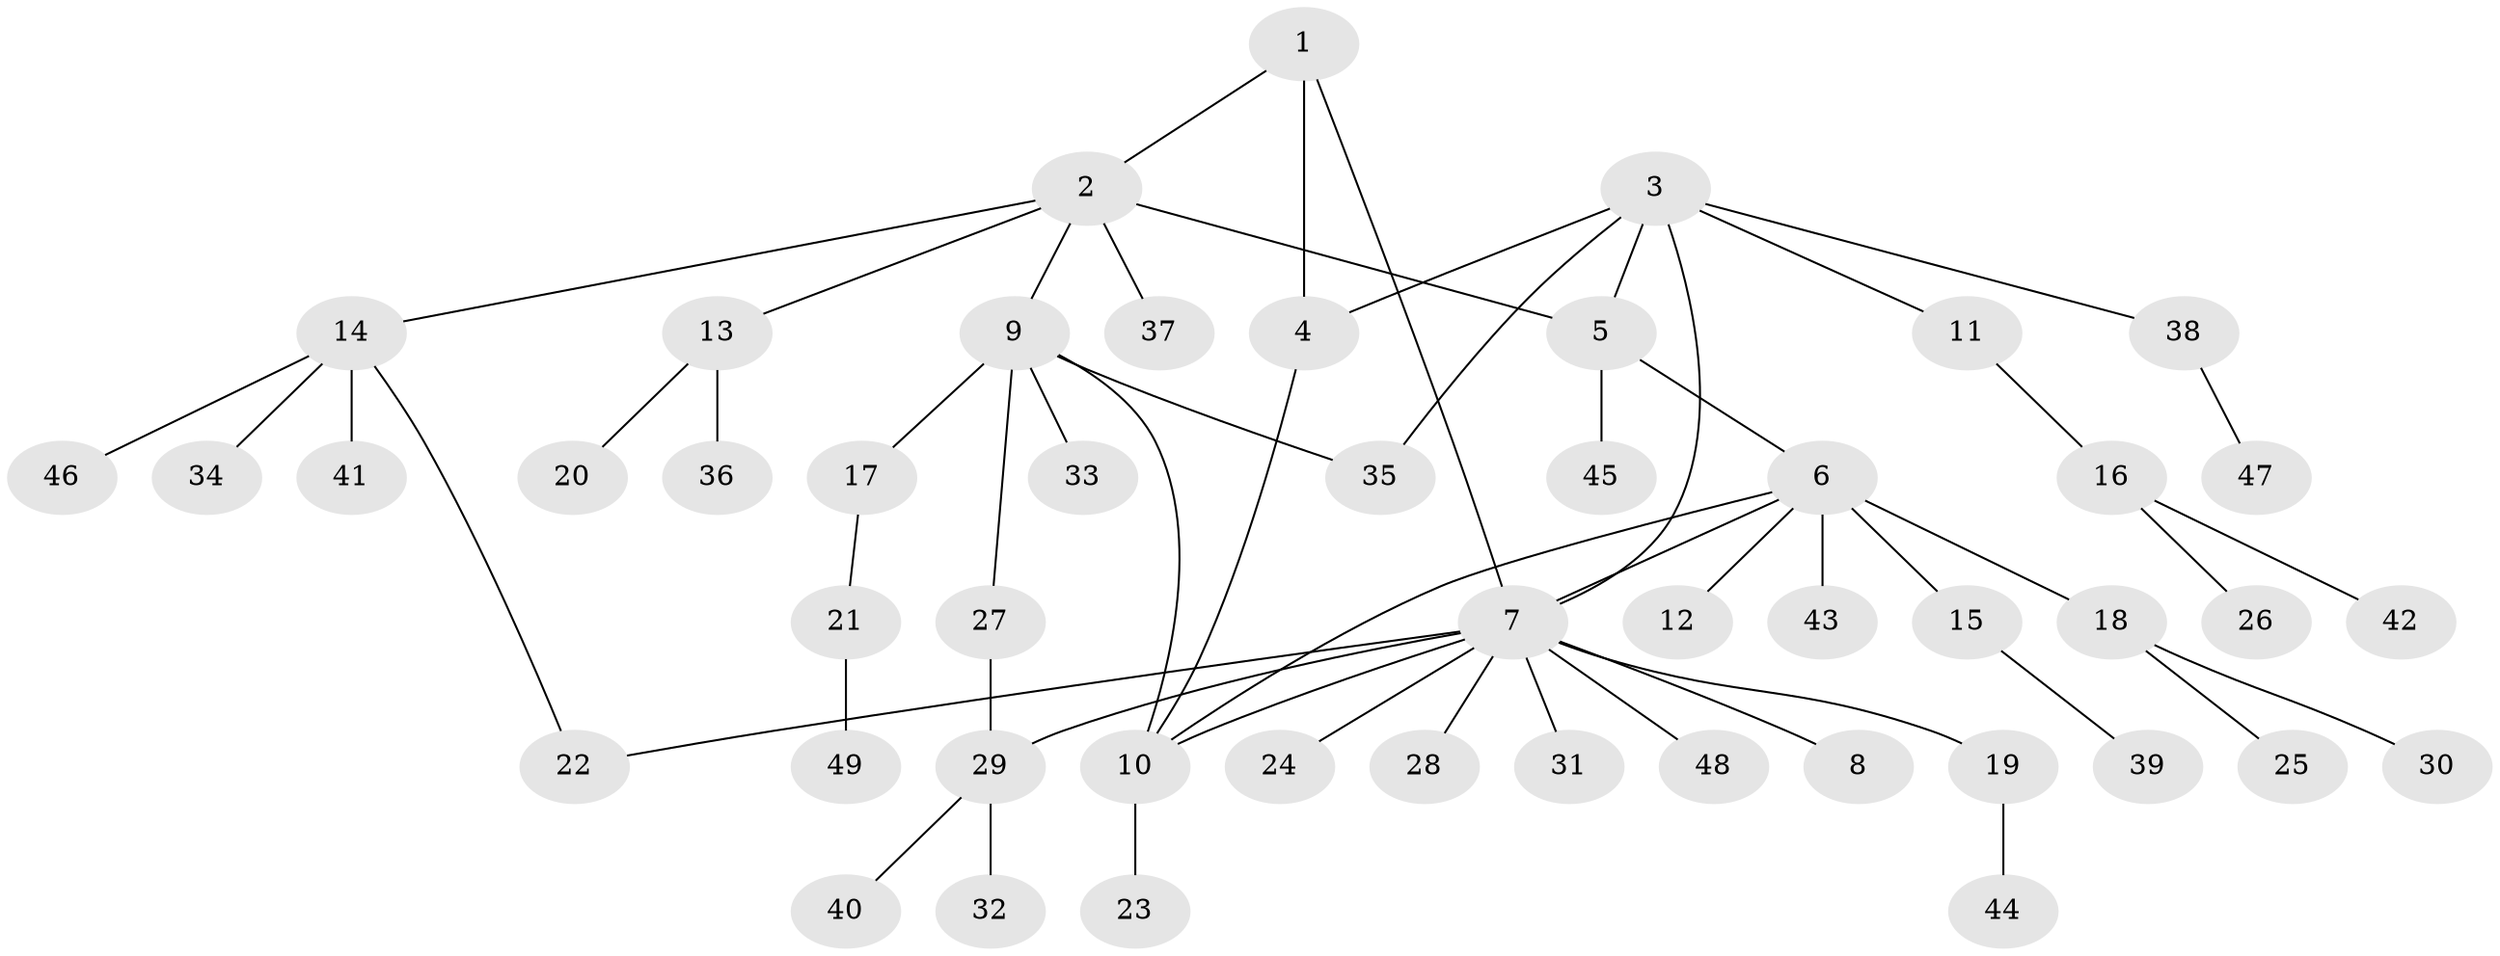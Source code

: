 // Generated by graph-tools (version 1.1) at 2025/50/03/09/25 03:50:37]
// undirected, 49 vertices, 57 edges
graph export_dot {
graph [start="1"]
  node [color=gray90,style=filled];
  1;
  2;
  3;
  4;
  5;
  6;
  7;
  8;
  9;
  10;
  11;
  12;
  13;
  14;
  15;
  16;
  17;
  18;
  19;
  20;
  21;
  22;
  23;
  24;
  25;
  26;
  27;
  28;
  29;
  30;
  31;
  32;
  33;
  34;
  35;
  36;
  37;
  38;
  39;
  40;
  41;
  42;
  43;
  44;
  45;
  46;
  47;
  48;
  49;
  1 -- 2;
  1 -- 4;
  1 -- 7;
  2 -- 5;
  2 -- 9;
  2 -- 13;
  2 -- 14;
  2 -- 37;
  3 -- 4;
  3 -- 5;
  3 -- 7;
  3 -- 11;
  3 -- 35;
  3 -- 38;
  4 -- 10;
  5 -- 6;
  5 -- 45;
  6 -- 7;
  6 -- 10;
  6 -- 12;
  6 -- 15;
  6 -- 18;
  6 -- 43;
  7 -- 8;
  7 -- 10;
  7 -- 19;
  7 -- 22;
  7 -- 24;
  7 -- 28;
  7 -- 29;
  7 -- 31;
  7 -- 48;
  9 -- 10;
  9 -- 17;
  9 -- 27;
  9 -- 33;
  9 -- 35;
  10 -- 23;
  11 -- 16;
  13 -- 20;
  13 -- 36;
  14 -- 22;
  14 -- 34;
  14 -- 41;
  14 -- 46;
  15 -- 39;
  16 -- 26;
  16 -- 42;
  17 -- 21;
  18 -- 25;
  18 -- 30;
  19 -- 44;
  21 -- 49;
  27 -- 29;
  29 -- 32;
  29 -- 40;
  38 -- 47;
}
